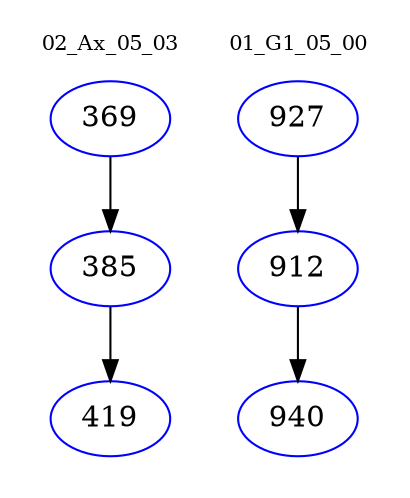 digraph{
subgraph cluster_0 {
color = white
label = "02_Ax_05_03";
fontsize=10;
T0_369 [label="369", color="blue"]
T0_369 -> T0_385 [color="black"]
T0_385 [label="385", color="blue"]
T0_385 -> T0_419 [color="black"]
T0_419 [label="419", color="blue"]
}
subgraph cluster_1 {
color = white
label = "01_G1_05_00";
fontsize=10;
T1_927 [label="927", color="blue"]
T1_927 -> T1_912 [color="black"]
T1_912 [label="912", color="blue"]
T1_912 -> T1_940 [color="black"]
T1_940 [label="940", color="blue"]
}
}
